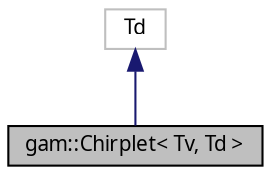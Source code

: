 digraph "gam::Chirplet&lt; Tv, Td &gt;"
{
 // LATEX_PDF_SIZE
  bgcolor="transparent";
  edge [fontname="FreeSans.ttf",fontsize="10",labelfontname="FreeSans.ttf",labelfontsize="10"];
  node [fontname="FreeSans.ttf",fontsize="10",shape=record];
  Node1 [label="gam::Chirplet\< Tv, Td \>",height=0.2,width=0.4,color="black", fillcolor="grey75", style="filled", fontcolor="black",tooltip="Swept sinusoid with Gaussian envelope."];
  Node2 -> Node1 [dir="back",color="midnightblue",fontsize="10",style="solid",fontname="FreeSans.ttf"];
  Node2 [label="Td",height=0.2,width=0.4,color="grey75",tooltip=" "];
}
